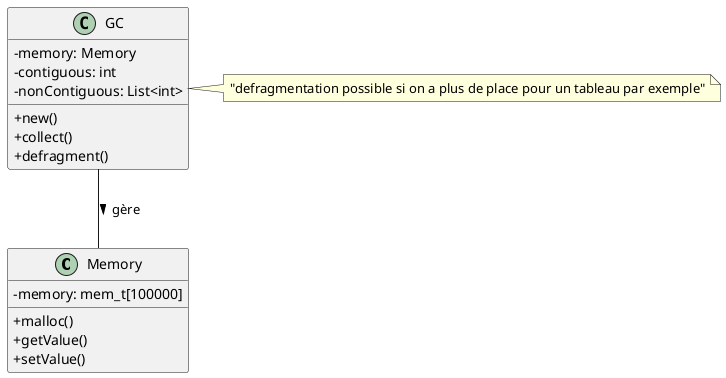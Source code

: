 @startuml
skinparam classAttributeIconSize 0

class Memory {
  -memory: mem_t[100000]
  +malloc()
  +getValue()
  +setValue()
}

class GC {
  -memory: Memory
  -contiguous: int
  -nonContiguous: List<int>
  +new()
  +collect()
  +defragment()
}

GC -- Memory : gère >

note right of GC: "defragmentation possible si on a plus de place pour un tableau par exemple"

@enduml

